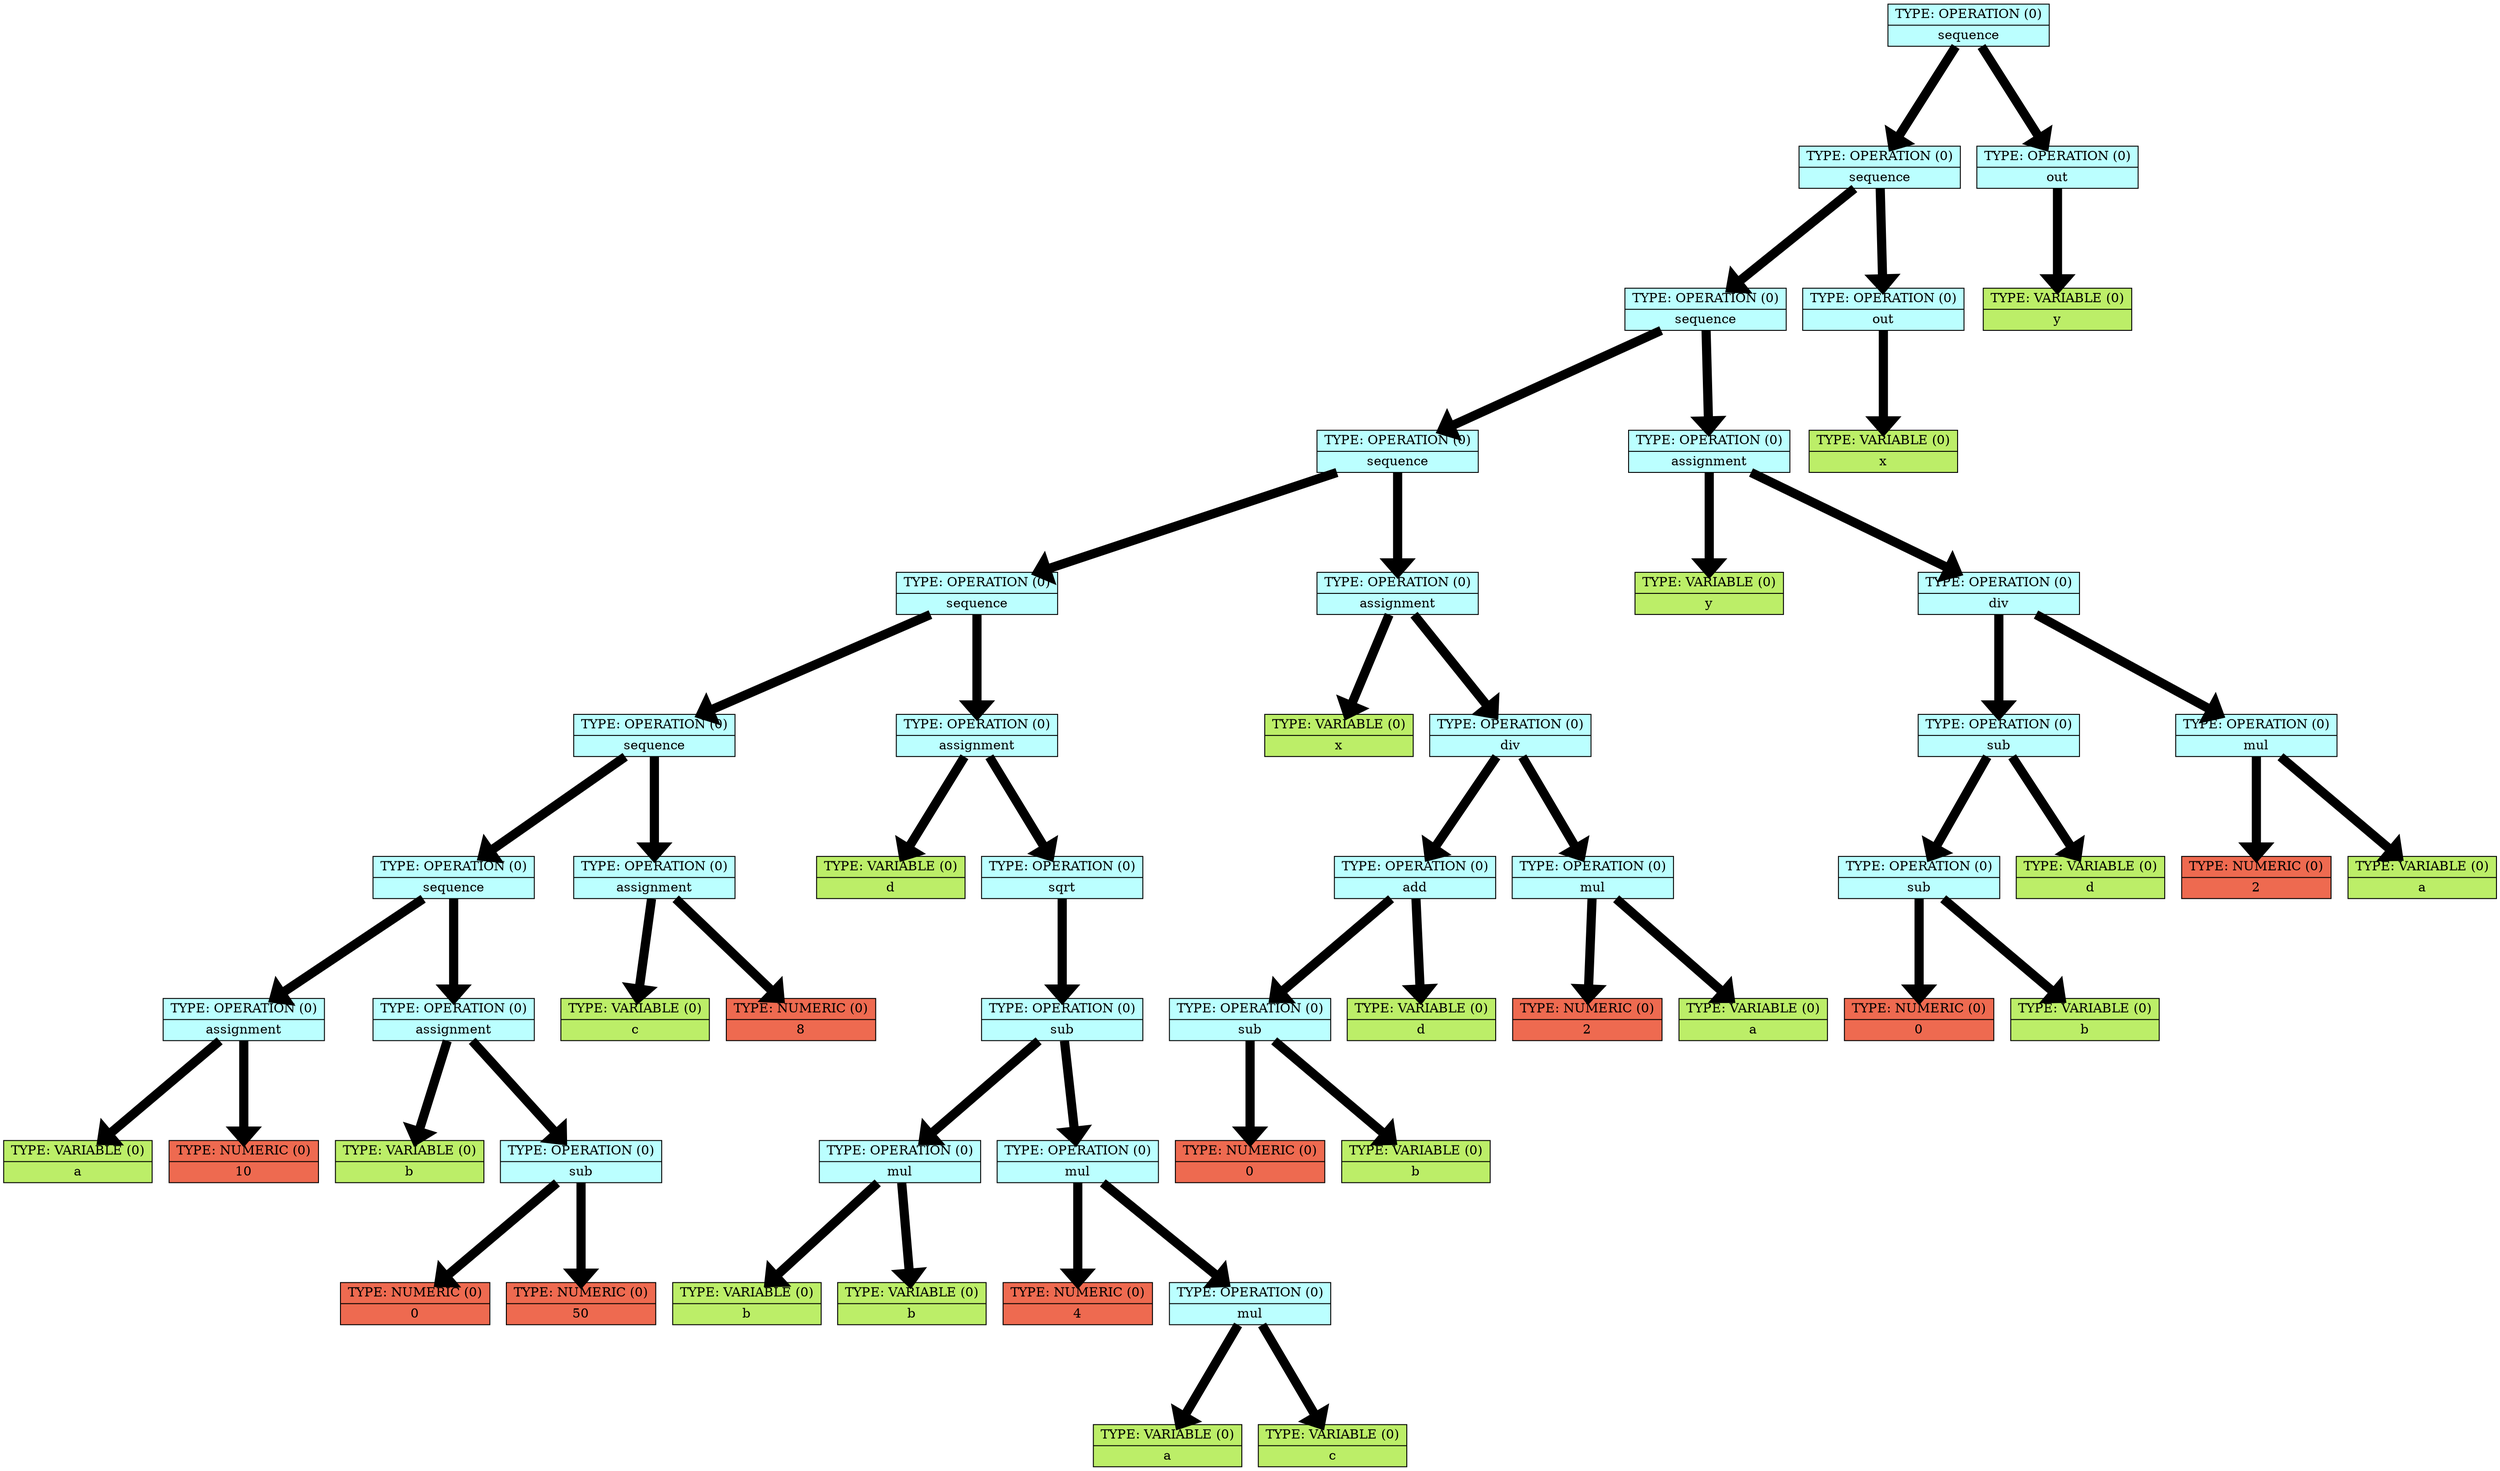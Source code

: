 digraph structs {    
rankdir = TB;        
graph [dpi = 200];   
ranksep = 1.5;       
edge[penwidth = 10]; 
cell0 [style = filled, color = black, shape=record, 
fillcolor = paleturquoise1, label = " { <ptr> TYPE: OPERATION (0) | sequence} " ];                         
cell1 [style = filled, color = black, shape=record, 
fillcolor = paleturquoise1, label = " { <ptr> TYPE: OPERATION (0) | sequence} " ];                         
cell2 [style = filled, color = black, shape=record, 
fillcolor = paleturquoise1, label = " { <ptr> TYPE: OPERATION (0) | sequence} " ];                         
cell3 [style = filled, color = black, shape=record, 
fillcolor = paleturquoise1, label = " { <ptr> TYPE: OPERATION (0) | sequence} " ];                         
cell4 [style = filled, color = black, shape=record, 
fillcolor = paleturquoise1, label = " { <ptr> TYPE: OPERATION (0) | sequence} " ];                         
cell5 [style = filled, color = black, shape=record, 
fillcolor = paleturquoise1, label = " { <ptr> TYPE: OPERATION (0) | sequence} " ];                         
cell6 [style = filled, color = black, shape=record, 
fillcolor = paleturquoise1, label = " { <ptr> TYPE: OPERATION (0) | sequence} " ];                         
cell7 [style = filled, color = black, shape=record, 
fillcolor = paleturquoise1, label = " { <ptr> TYPE: OPERATION (0) | assignment} " ];                         
cell8 [style = filled, color = black, shape=record, 
fillcolor = darkolivegreen2, label = " { <ptr> TYPE: VARIABLE (0) | a} " ];                         
cell9 [style = filled, color = black, shape=record, 
fillcolor = coral2, label = " { <ptr> TYPE: NUMERIC (0) | 10} " ];                         
cell10 [style = filled, color = black, shape=record, 
fillcolor = paleturquoise1, label = " { <ptr> TYPE: OPERATION (0) | assignment} " ];                         
cell11 [style = filled, color = black, shape=record, 
fillcolor = darkolivegreen2, label = " { <ptr> TYPE: VARIABLE (0) | b} " ];                         
cell12 [style = filled, color = black, shape=record, 
fillcolor = paleturquoise1, label = " { <ptr> TYPE: OPERATION (0) | sub} " ];                         
cell13 [style = filled, color = black, shape=record, 
fillcolor = coral2, label = " { <ptr> TYPE: NUMERIC (0) | 0} " ];                         
cell14 [style = filled, color = black, shape=record, 
fillcolor = coral2, label = " { <ptr> TYPE: NUMERIC (0) | 50} " ];                         
cell15 [style = filled, color = black, shape=record, 
fillcolor = paleturquoise1, label = " { <ptr> TYPE: OPERATION (0) | assignment} " ];                         
cell16 [style = filled, color = black, shape=record, 
fillcolor = darkolivegreen2, label = " { <ptr> TYPE: VARIABLE (0) | c} " ];                         
cell17 [style = filled, color = black, shape=record, 
fillcolor = coral2, label = " { <ptr> TYPE: NUMERIC (0) | 8} " ];                         
cell18 [style = filled, color = black, shape=record, 
fillcolor = paleturquoise1, label = " { <ptr> TYPE: OPERATION (0) | assignment} " ];                         
cell19 [style = filled, color = black, shape=record, 
fillcolor = darkolivegreen2, label = " { <ptr> TYPE: VARIABLE (0) | d} " ];                         
cell20 [style = filled, color = black, shape=record, 
fillcolor = paleturquoise1, label = " { <ptr> TYPE: OPERATION (0) | sqrt} " ];                         
cell21 [style = filled, color = black, shape=record, 
fillcolor = paleturquoise1, label = " { <ptr> TYPE: OPERATION (0) | sub} " ];                         
cell22 [style = filled, color = black, shape=record, 
fillcolor = paleturquoise1, label = " { <ptr> TYPE: OPERATION (0) | mul} " ];                         
cell23 [style = filled, color = black, shape=record, 
fillcolor = darkolivegreen2, label = " { <ptr> TYPE: VARIABLE (0) | b} " ];                         
cell24 [style = filled, color = black, shape=record, 
fillcolor = darkolivegreen2, label = " { <ptr> TYPE: VARIABLE (0) | b} " ];                         
cell25 [style = filled, color = black, shape=record, 
fillcolor = paleturquoise1, label = " { <ptr> TYPE: OPERATION (0) | mul} " ];                         
cell26 [style = filled, color = black, shape=record, 
fillcolor = coral2, label = " { <ptr> TYPE: NUMERIC (0) | 4} " ];                         
cell27 [style = filled, color = black, shape=record, 
fillcolor = paleturquoise1, label = " { <ptr> TYPE: OPERATION (0) | mul} " ];                         
cell28 [style = filled, color = black, shape=record, 
fillcolor = darkolivegreen2, label = " { <ptr> TYPE: VARIABLE (0) | a} " ];                         
cell29 [style = filled, color = black, shape=record, 
fillcolor = darkolivegreen2, label = " { <ptr> TYPE: VARIABLE (0) | c} " ];                         
cell30 [style = filled, color = black, shape=record, 
fillcolor = paleturquoise1, label = " { <ptr> TYPE: OPERATION (0) | assignment} " ];                         
cell31 [style = filled, color = black, shape=record, 
fillcolor = darkolivegreen2, label = " { <ptr> TYPE: VARIABLE (0) | x} " ];                         
cell32 [style = filled, color = black, shape=record, 
fillcolor = paleturquoise1, label = " { <ptr> TYPE: OPERATION (0) | div} " ];                         
cell33 [style = filled, color = black, shape=record, 
fillcolor = paleturquoise1, label = " { <ptr> TYPE: OPERATION (0) | add} " ];                         
cell34 [style = filled, color = black, shape=record, 
fillcolor = paleturquoise1, label = " { <ptr> TYPE: OPERATION (0) | sub} " ];                         
cell35 [style = filled, color = black, shape=record, 
fillcolor = coral2, label = " { <ptr> TYPE: NUMERIC (0) | 0} " ];                         
cell36 [style = filled, color = black, shape=record, 
fillcolor = darkolivegreen2, label = " { <ptr> TYPE: VARIABLE (0) | b} " ];                         
cell37 [style = filled, color = black, shape=record, 
fillcolor = darkolivegreen2, label = " { <ptr> TYPE: VARIABLE (0) | d} " ];                         
cell38 [style = filled, color = black, shape=record, 
fillcolor = paleturquoise1, label = " { <ptr> TYPE: OPERATION (0) | mul} " ];                         
cell39 [style = filled, color = black, shape=record, 
fillcolor = coral2, label = " { <ptr> TYPE: NUMERIC (0) | 2} " ];                         
cell40 [style = filled, color = black, shape=record, 
fillcolor = darkolivegreen2, label = " { <ptr> TYPE: VARIABLE (0) | a} " ];                         
cell41 [style = filled, color = black, shape=record, 
fillcolor = paleturquoise1, label = " { <ptr> TYPE: OPERATION (0) | assignment} " ];                         
cell42 [style = filled, color = black, shape=record, 
fillcolor = darkolivegreen2, label = " { <ptr> TYPE: VARIABLE (0) | y} " ];                         
cell43 [style = filled, color = black, shape=record, 
fillcolor = paleturquoise1, label = " { <ptr> TYPE: OPERATION (0) | div} " ];                         
cell44 [style = filled, color = black, shape=record, 
fillcolor = paleturquoise1, label = " { <ptr> TYPE: OPERATION (0) | sub} " ];                         
cell45 [style = filled, color = black, shape=record, 
fillcolor = paleturquoise1, label = " { <ptr> TYPE: OPERATION (0) | sub} " ];                         
cell46 [style = filled, color = black, shape=record, 
fillcolor = coral2, label = " { <ptr> TYPE: NUMERIC (0) | 0} " ];                         
cell47 [style = filled, color = black, shape=record, 
fillcolor = darkolivegreen2, label = " { <ptr> TYPE: VARIABLE (0) | b} " ];                         
cell48 [style = filled, color = black, shape=record, 
fillcolor = darkolivegreen2, label = " { <ptr> TYPE: VARIABLE (0) | d} " ];                         
cell49 [style = filled, color = black, shape=record, 
fillcolor = paleturquoise1, label = " { <ptr> TYPE: OPERATION (0) | mul} " ];                         
cell50 [style = filled, color = black, shape=record, 
fillcolor = coral2, label = " { <ptr> TYPE: NUMERIC (0) | 2} " ];                         
cell51 [style = filled, color = black, shape=record, 
fillcolor = darkolivegreen2, label = " { <ptr> TYPE: VARIABLE (0) | a} " ];                         
cell52 [style = filled, color = black, shape=record, 
fillcolor = paleturquoise1, label = " { <ptr> TYPE: OPERATION (0) | out} " ];                         
cell53 [style = filled, color = black, shape=record, 
fillcolor = darkolivegreen2, label = " { <ptr> TYPE: VARIABLE (0) | x} " ];                         
cell54 [style = filled, color = black, shape=record, 
fillcolor = paleturquoise1, label = " { <ptr> TYPE: OPERATION (0) | out} " ];                         
cell55 [style = filled, color = black, shape=record, 
fillcolor = darkolivegreen2, label = " { <ptr> TYPE: VARIABLE (0) | y} " ];                         
cell0 -> cell1;
cell1 -> cell2;
cell2 -> cell3;
cell3 -> cell4;
cell4 -> cell5;
cell5 -> cell6;
cell6 -> cell7;
cell7 -> cell8;
cell7 -> cell9;
cell6 -> cell10;
cell10 -> cell11;
cell10 -> cell12;
cell12 -> cell13;
cell12 -> cell14;
cell5 -> cell15;
cell15 -> cell16;
cell15 -> cell17;
cell4 -> cell18;
cell18 -> cell19;
cell18 -> cell20;
cell20 -> cell21;
cell21 -> cell22;
cell22 -> cell23;
cell22 -> cell24;
cell21 -> cell25;
cell25 -> cell26;
cell25 -> cell27;
cell27 -> cell28;
cell27 -> cell29;
cell3 -> cell30;
cell30 -> cell31;
cell30 -> cell32;
cell32 -> cell33;
cell33 -> cell34;
cell34 -> cell35;
cell34 -> cell36;
cell33 -> cell37;
cell32 -> cell38;
cell38 -> cell39;
cell38 -> cell40;
cell2 -> cell41;
cell41 -> cell42;
cell41 -> cell43;
cell43 -> cell44;
cell44 -> cell45;
cell45 -> cell46;
cell45 -> cell47;
cell44 -> cell48;
cell43 -> cell49;
cell49 -> cell50;
cell49 -> cell51;
cell1 -> cell52;
cell52 -> cell53;
cell0 -> cell54;
cell54 -> cell55;
}
